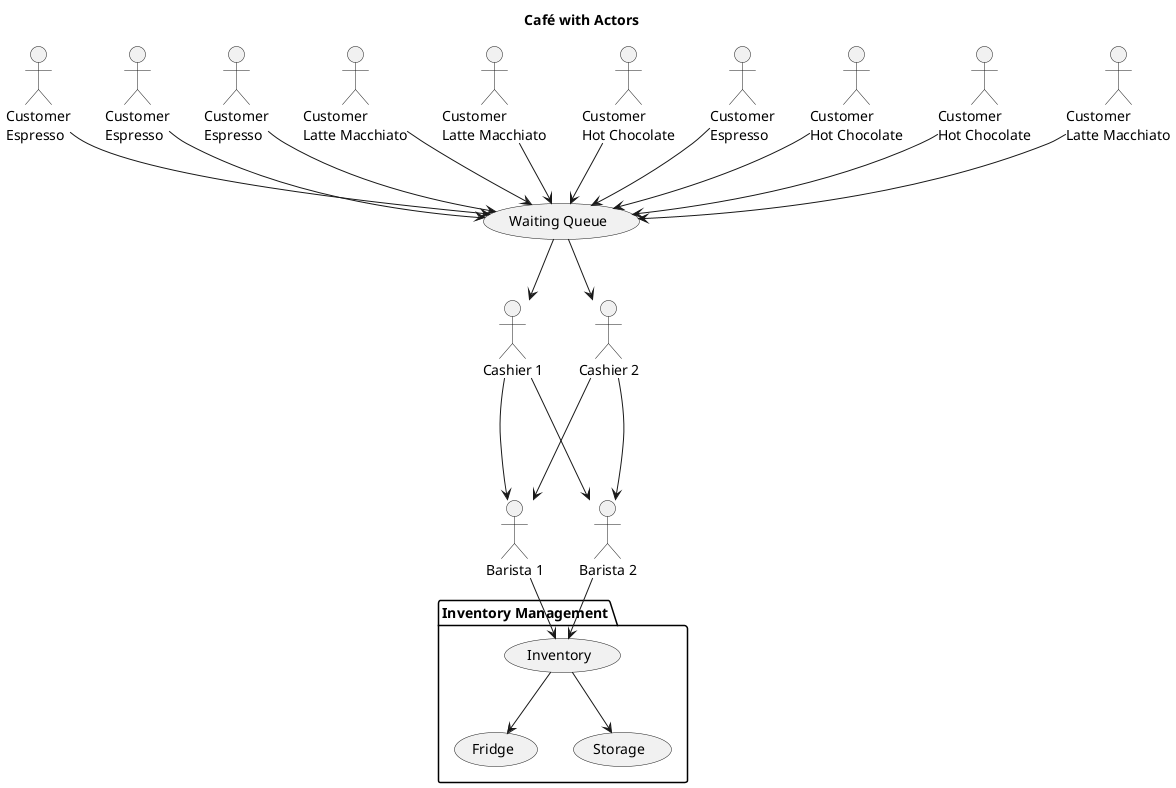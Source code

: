 @startuml
title "Café with Actors"

(Waiting Queue) as queue
:Cashier 1: as cashier1
:Cashier 2: as cashier2
:Barista 1: as barista1
:Barista 2: as barista2
package "Inventory Management" {
    :Inventory: as (inventory)
    (Fridge) as (fridge)
    (Storage) as (storage)
}
:Customer\nEspresso: as customer1
:Customer\nEspresso: as customer2
:Customer\nEspresso: as customer3
:Customer\nLatte Macchiato: as customer4
:Customer\nLatte Macchiato: as customer5
:Customer\nHot Chocolate: as customer6
:Customer\nEspresso: as customer7
:Customer\nHot Chocolate: as customer8
:Customer\nHot Chocolate: as customer9
:Customer\nLatte Macchiato: as customer10

customer1 --> queue
customer2 --> queue
customer3 --> queue
customer4 --> queue
customer5 --> queue
customer6 --> queue
customer7 --> queue
customer8 --> queue
customer9 --> queue
customer10 --> queue

queue --> cashier1
queue --> cashier2

cashier1 ---> barista1
cashier1 ---> barista2
cashier2 ---> barista1
cashier2 ---> barista2
barista1 --> inventory
barista2 --> inventory
inventory --> fridge
inventory --> storage
@enduml
